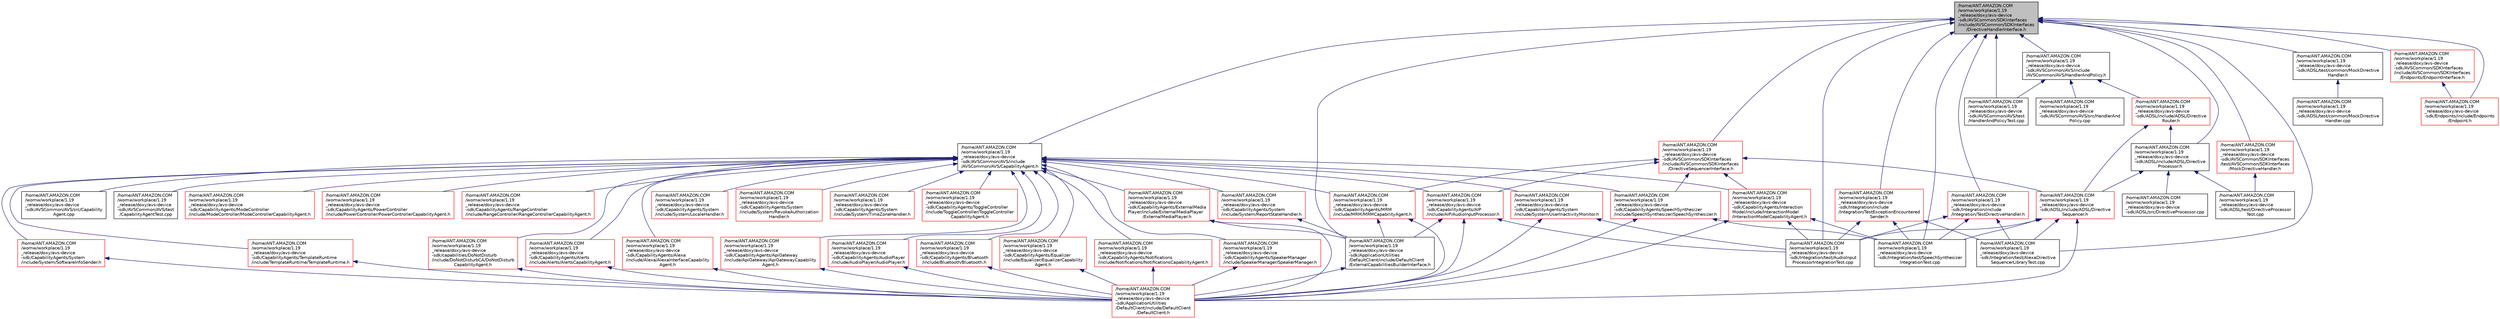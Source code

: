 digraph "/home/ANT.AMAZON.COM/womw/workplace/1.19_release/doxy/avs-device-sdk/AVSCommon/SDKInterfaces/include/AVSCommon/SDKInterfaces/DirectiveHandlerInterface.h"
{
  edge [fontname="Helvetica",fontsize="10",labelfontname="Helvetica",labelfontsize="10"];
  node [fontname="Helvetica",fontsize="10",shape=record];
  Node50 [label="/home/ANT.AMAZON.COM\l/womw/workplace/1.19\l_release/doxy/avs-device\l-sdk/AVSCommon/SDKInterfaces\l/include/AVSCommon/SDKInterfaces\l/DirectiveHandlerInterface.h",height=0.2,width=0.4,color="black", fillcolor="grey75", style="filled", fontcolor="black"];
  Node50 -> Node51 [dir="back",color="midnightblue",fontsize="10",style="solid",fontname="Helvetica"];
  Node51 [label="/home/ANT.AMAZON.COM\l/womw/workplace/1.19\l_release/doxy/avs-device\l-sdk/ADSL/include/ADSL/Directive\lProcessor.h",height=0.2,width=0.4,color="black", fillcolor="white", style="filled",URL="$_directive_processor_8h.html"];
  Node51 -> Node52 [dir="back",color="midnightblue",fontsize="10",style="solid",fontname="Helvetica"];
  Node52 [label="/home/ANT.AMAZON.COM\l/womw/workplace/1.19\l_release/doxy/avs-device\l-sdk/ADSL/include/ADSL/Directive\lSequencer.h",height=0.2,width=0.4,color="red", fillcolor="white", style="filled",URL="$_directive_sequencer_8h.html"];
  Node52 -> Node56 [dir="back",color="midnightblue",fontsize="10",style="solid",fontname="Helvetica"];
  Node56 [label="/home/ANT.AMAZON.COM\l/womw/workplace/1.19\l_release/doxy/avs-device\l-sdk/ApplicationUtilities\l/DefaultClient/include/DefaultClient\l/DefaultClient.h",height=0.2,width=0.4,color="red", fillcolor="white", style="filled",URL="$_default_client_8h.html"];
  Node52 -> Node70 [dir="back",color="midnightblue",fontsize="10",style="solid",fontname="Helvetica"];
  Node70 [label="/home/ANT.AMAZON.COM\l/womw/workplace/1.19\l_release/doxy/avs-device\l-sdk/Integration/test/AlexaDirective\lSequencerLibraryTest.cpp",height=0.2,width=0.4,color="black", fillcolor="white", style="filled",URL="$_alexa_directive_sequencer_library_test_8cpp.html"];
  Node52 -> Node71 [dir="back",color="midnightblue",fontsize="10",style="solid",fontname="Helvetica"];
  Node71 [label="/home/ANT.AMAZON.COM\l/womw/workplace/1.19\l_release/doxy/avs-device\l-sdk/Integration/test/AudioInput\lProcessorIntegrationTest.cpp",height=0.2,width=0.4,color="black", fillcolor="white", style="filled",URL="$_audio_input_processor_integration_test_8cpp.html"];
  Node52 -> Node73 [dir="back",color="midnightblue",fontsize="10",style="solid",fontname="Helvetica"];
  Node73 [label="/home/ANT.AMAZON.COM\l/womw/workplace/1.19\l_release/doxy/avs-device\l-sdk/Integration/test/SpeechSynthesizer\lIntegrationTest.cpp",height=0.2,width=0.4,color="black", fillcolor="white", style="filled",URL="$_speech_synthesizer_integration_test_8cpp.html"];
  Node51 -> Node74 [dir="back",color="midnightblue",fontsize="10",style="solid",fontname="Helvetica"];
  Node74 [label="/home/ANT.AMAZON.COM\l/womw/workplace/1.19\l_release/doxy/avs-device\l-sdk/ADSL/src/DirectiveProcessor.cpp",height=0.2,width=0.4,color="black", fillcolor="white", style="filled",URL="$_directive_processor_8cpp.html"];
  Node51 -> Node75 [dir="back",color="midnightblue",fontsize="10",style="solid",fontname="Helvetica"];
  Node75 [label="/home/ANT.AMAZON.COM\l/womw/workplace/1.19\l_release/doxy/avs-device\l-sdk/ADSL/test/DirectiveProcessor\lTest.cpp",height=0.2,width=0.4,color="black", fillcolor="white", style="filled",URL="$_directive_processor_test_8cpp.html"];
  Node50 -> Node76 [dir="back",color="midnightblue",fontsize="10",style="solid",fontname="Helvetica"];
  Node76 [label="/home/ANT.AMAZON.COM\l/womw/workplace/1.19\l_release/doxy/avs-device\l-sdk/ADSL/test/common/MockDirective\lHandler.h",height=0.2,width=0.4,color="black", fillcolor="white", style="filled",URL="$_a_d_s_l_2test_2common_2_mock_directive_handler_8h.html"];
  Node76 -> Node77 [dir="back",color="midnightblue",fontsize="10",style="solid",fontname="Helvetica"];
  Node77 [label="/home/ANT.AMAZON.COM\l/womw/workplace/1.19\l_release/doxy/avs-device\l-sdk/ADSL/test/common/MockDirective\lHandler.cpp",height=0.2,width=0.4,color="black", fillcolor="white", style="filled",URL="$_mock_directive_handler_8cpp.html"];
  Node50 -> Node78 [dir="back",color="midnightblue",fontsize="10",style="solid",fontname="Helvetica"];
  Node78 [label="/home/ANT.AMAZON.COM\l/womw/workplace/1.19\l_release/doxy/avs-device\l-sdk/ApplicationUtilities\l/DefaultClient/include/DefaultClient\l/ExternalCapabilitiesBuilderInterface.h",height=0.2,width=0.4,color="black", fillcolor="white", style="filled",URL="$_external_capabilities_builder_interface_8h.html"];
  Node78 -> Node56 [dir="back",color="midnightblue",fontsize="10",style="solid",fontname="Helvetica"];
  Node50 -> Node79 [dir="back",color="midnightblue",fontsize="10",style="solid",fontname="Helvetica"];
  Node79 [label="/home/ANT.AMAZON.COM\l/womw/workplace/1.19\l_release/doxy/avs-device\l-sdk/AVSCommon/AVS/include\l/AVSCommon/AVS/CapabilityAgent.h",height=0.2,width=0.4,color="black", fillcolor="white", style="filled",URL="$_capability_agent_8h.html"];
  Node79 -> Node80 [dir="back",color="midnightblue",fontsize="10",style="solid",fontname="Helvetica"];
  Node80 [label="/home/ANT.AMAZON.COM\l/womw/workplace/1.19\l_release/doxy/avs-device\l-sdk/AVSCommon/AVS/src/Capability\lAgent.cpp",height=0.2,width=0.4,color="black", fillcolor="white", style="filled",URL="$_capability_agent_8cpp.html"];
  Node79 -> Node81 [dir="back",color="midnightblue",fontsize="10",style="solid",fontname="Helvetica"];
  Node81 [label="/home/ANT.AMAZON.COM\l/womw/workplace/1.19\l_release/doxy/avs-device\l-sdk/AVSCommon/AVS/test\l/CapabilityAgentTest.cpp",height=0.2,width=0.4,color="black", fillcolor="white", style="filled",URL="$_capability_agent_test_8cpp.html"];
  Node79 -> Node82 [dir="back",color="midnightblue",fontsize="10",style="solid",fontname="Helvetica"];
  Node82 [label="/home/ANT.AMAZON.COM\l/womw/workplace/1.19\l_release/doxy/avs-device\l-sdk/capabilities/DoNotDisturb\l/include/DoNotDisturbCA/DoNotDisturb\lCapabilityAgent.h",height=0.2,width=0.4,color="red", fillcolor="white", style="filled",URL="$_do_not_disturb_capability_agent_8h.html"];
  Node82 -> Node56 [dir="back",color="midnightblue",fontsize="10",style="solid",fontname="Helvetica"];
  Node79 -> Node87 [dir="back",color="midnightblue",fontsize="10",style="solid",fontname="Helvetica"];
  Node87 [label="/home/ANT.AMAZON.COM\l/womw/workplace/1.19\l_release/doxy/avs-device\l-sdk/CapabilityAgents/AIP\l/include/AIP/AudioInputProcessor.h",height=0.2,width=0.4,color="red", fillcolor="white", style="filled",URL="$_audio_input_processor_8h.html"];
  Node87 -> Node56 [dir="back",color="midnightblue",fontsize="10",style="solid",fontname="Helvetica"];
  Node87 -> Node78 [dir="back",color="midnightblue",fontsize="10",style="solid",fontname="Helvetica"];
  Node87 -> Node71 [dir="back",color="midnightblue",fontsize="10",style="solid",fontname="Helvetica"];
  Node79 -> Node92 [dir="back",color="midnightblue",fontsize="10",style="solid",fontname="Helvetica"];
  Node92 [label="/home/ANT.AMAZON.COM\l/womw/workplace/1.19\l_release/doxy/avs-device\l-sdk/CapabilityAgents/Alerts\l/include/Alerts/AlertsCapabilityAgent.h",height=0.2,width=0.4,color="red", fillcolor="white", style="filled",URL="$_alerts_capability_agent_8h.html"];
  Node92 -> Node56 [dir="back",color="midnightblue",fontsize="10",style="solid",fontname="Helvetica"];
  Node79 -> Node95 [dir="back",color="midnightblue",fontsize="10",style="solid",fontname="Helvetica"];
  Node95 [label="/home/ANT.AMAZON.COM\l/womw/workplace/1.19\l_release/doxy/avs-device\l-sdk/CapabilityAgents/Alexa\l/include/Alexa/AlexaInterfaceCapability\lAgent.h",height=0.2,width=0.4,color="red", fillcolor="white", style="filled",URL="$_alexa_interface_capability_agent_8h.html"];
  Node95 -> Node56 [dir="back",color="midnightblue",fontsize="10",style="solid",fontname="Helvetica"];
  Node79 -> Node99 [dir="back",color="midnightblue",fontsize="10",style="solid",fontname="Helvetica"];
  Node99 [label="/home/ANT.AMAZON.COM\l/womw/workplace/1.19\l_release/doxy/avs-device\l-sdk/CapabilityAgents/ApiGateway\l/include/ApiGateway/ApiGatewayCapability\lAgent.h",height=0.2,width=0.4,color="red", fillcolor="white", style="filled",URL="$_api_gateway_capability_agent_8h.html"];
  Node99 -> Node56 [dir="back",color="midnightblue",fontsize="10",style="solid",fontname="Helvetica"];
  Node79 -> Node102 [dir="back",color="midnightblue",fontsize="10",style="solid",fontname="Helvetica"];
  Node102 [label="/home/ANT.AMAZON.COM\l/womw/workplace/1.19\l_release/doxy/avs-device\l-sdk/CapabilityAgents/AudioPlayer\l/include/AudioPlayer/AudioPlayer.h",height=0.2,width=0.4,color="red", fillcolor="white", style="filled",URL="$_audio_player_8h.html"];
  Node102 -> Node56 [dir="back",color="midnightblue",fontsize="10",style="solid",fontname="Helvetica"];
  Node79 -> Node105 [dir="back",color="midnightblue",fontsize="10",style="solid",fontname="Helvetica"];
  Node105 [label="/home/ANT.AMAZON.COM\l/womw/workplace/1.19\l_release/doxy/avs-device\l-sdk/CapabilityAgents/Bluetooth\l/include/Bluetooth/Bluetooth.h",height=0.2,width=0.4,color="red", fillcolor="white", style="filled",URL="$_bluetooth_8h.html"];
  Node105 -> Node56 [dir="back",color="midnightblue",fontsize="10",style="solid",fontname="Helvetica"];
  Node79 -> Node108 [dir="back",color="midnightblue",fontsize="10",style="solid",fontname="Helvetica"];
  Node108 [label="/home/ANT.AMAZON.COM\l/womw/workplace/1.19\l_release/doxy/avs-device\l-sdk/CapabilityAgents/Equalizer\l/include/Equalizer/EqualizerCapability\lAgent.h",height=0.2,width=0.4,color="red", fillcolor="white", style="filled",URL="$_equalizer_capability_agent_8h.html"];
  Node108 -> Node56 [dir="back",color="midnightblue",fontsize="10",style="solid",fontname="Helvetica"];
  Node79 -> Node110 [dir="back",color="midnightblue",fontsize="10",style="solid",fontname="Helvetica"];
  Node110 [label="/home/ANT.AMAZON.COM\l/womw/workplace/1.19\l_release/doxy/avs-device\l-sdk/CapabilityAgents/ExternalMedia\lPlayer/include/ExternalMediaPlayer\l/ExternalMediaPlayer.h",height=0.2,width=0.4,color="red", fillcolor="white", style="filled",URL="$_external_media_player_8h.html"];
  Node110 -> Node56 [dir="back",color="midnightblue",fontsize="10",style="solid",fontname="Helvetica"];
  Node110 -> Node78 [dir="back",color="midnightblue",fontsize="10",style="solid",fontname="Helvetica"];
  Node79 -> Node113 [dir="back",color="midnightblue",fontsize="10",style="solid",fontname="Helvetica"];
  Node113 [label="/home/ANT.AMAZON.COM\l/womw/workplace/1.19\l_release/doxy/avs-device\l-sdk/CapabilityAgents/Interaction\lModel/include/InteractionModel\l/InteractionModelCapabilityAgent.h",height=0.2,width=0.4,color="red", fillcolor="white", style="filled",URL="$_interaction_model_capability_agent_8h.html"];
  Node113 -> Node56 [dir="back",color="midnightblue",fontsize="10",style="solid",fontname="Helvetica"];
  Node113 -> Node71 [dir="back",color="midnightblue",fontsize="10",style="solid",fontname="Helvetica"];
  Node113 -> Node73 [dir="back",color="midnightblue",fontsize="10",style="solid",fontname="Helvetica"];
  Node79 -> Node116 [dir="back",color="midnightblue",fontsize="10",style="solid",fontname="Helvetica"];
  Node116 [label="/home/ANT.AMAZON.COM\l/womw/workplace/1.19\l_release/doxy/avs-device\l-sdk/CapabilityAgents/ModeController\l/include/ModeController/ModeControllerCapabilityAgent.h",height=0.2,width=0.4,color="red", fillcolor="white", style="filled",URL="$_mode_controller_capability_agent_8h.html"];
  Node79 -> Node119 [dir="back",color="midnightblue",fontsize="10",style="solid",fontname="Helvetica"];
  Node119 [label="/home/ANT.AMAZON.COM\l/womw/workplace/1.19\l_release/doxy/avs-device\l-sdk/CapabilityAgents/MRM\l/include/MRM/MRMCapabilityAgent.h",height=0.2,width=0.4,color="red", fillcolor="white", style="filled",URL="$_m_r_m_capability_agent_8h.html"];
  Node119 -> Node56 [dir="back",color="midnightblue",fontsize="10",style="solid",fontname="Helvetica"];
  Node119 -> Node78 [dir="back",color="midnightblue",fontsize="10",style="solid",fontname="Helvetica"];
  Node79 -> Node122 [dir="back",color="midnightblue",fontsize="10",style="solid",fontname="Helvetica"];
  Node122 [label="/home/ANT.AMAZON.COM\l/womw/workplace/1.19\l_release/doxy/avs-device\l-sdk/CapabilityAgents/Notifications\l/include/Notifications/NotificationsCapabilityAgent.h",height=0.2,width=0.4,color="red", fillcolor="white", style="filled",URL="$_notifications_capability_agent_8h.html"];
  Node122 -> Node56 [dir="back",color="midnightblue",fontsize="10",style="solid",fontname="Helvetica"];
  Node79 -> Node125 [dir="back",color="midnightblue",fontsize="10",style="solid",fontname="Helvetica"];
  Node125 [label="/home/ANT.AMAZON.COM\l/womw/workplace/1.19\l_release/doxy/avs-device\l-sdk/CapabilityAgents/PowerController\l/include/PowerController/PowerControllerCapabilityAgent.h",height=0.2,width=0.4,color="red", fillcolor="white", style="filled",URL="$_power_controller_capability_agent_8h.html"];
  Node79 -> Node128 [dir="back",color="midnightblue",fontsize="10",style="solid",fontname="Helvetica"];
  Node128 [label="/home/ANT.AMAZON.COM\l/womw/workplace/1.19\l_release/doxy/avs-device\l-sdk/CapabilityAgents/RangeController\l/include/RangeController/RangeControllerCapabilityAgent.h",height=0.2,width=0.4,color="red", fillcolor="white", style="filled",URL="$_range_controller_capability_agent_8h.html"];
  Node79 -> Node131 [dir="back",color="midnightblue",fontsize="10",style="solid",fontname="Helvetica"];
  Node131 [label="/home/ANT.AMAZON.COM\l/womw/workplace/1.19\l_release/doxy/avs-device\l-sdk/CapabilityAgents/SpeakerManager\l/include/SpeakerManager/SpeakerManager.h",height=0.2,width=0.4,color="red", fillcolor="white", style="filled",URL="$_speaker_manager_8h.html"];
  Node131 -> Node56 [dir="back",color="midnightblue",fontsize="10",style="solid",fontname="Helvetica"];
  Node79 -> Node134 [dir="back",color="midnightblue",fontsize="10",style="solid",fontname="Helvetica"];
  Node134 [label="/home/ANT.AMAZON.COM\l/womw/workplace/1.19\l_release/doxy/avs-device\l-sdk/CapabilityAgents/SpeechSynthesizer\l/include/SpeechSynthesizer/SpeechSynthesizer.h",height=0.2,width=0.4,color="red", fillcolor="white", style="filled",URL="$_speech_synthesizer_8h.html"];
  Node134 -> Node56 [dir="back",color="midnightblue",fontsize="10",style="solid",fontname="Helvetica"];
  Node134 -> Node73 [dir="back",color="midnightblue",fontsize="10",style="solid",fontname="Helvetica"];
  Node79 -> Node137 [dir="back",color="midnightblue",fontsize="10",style="solid",fontname="Helvetica"];
  Node137 [label="/home/ANT.AMAZON.COM\l/womw/workplace/1.19\l_release/doxy/avs-device\l-sdk/CapabilityAgents/System\l/include/System/LocaleHandler.h",height=0.2,width=0.4,color="red", fillcolor="white", style="filled",URL="$_locale_handler_8h.html"];
  Node79 -> Node140 [dir="back",color="midnightblue",fontsize="10",style="solid",fontname="Helvetica"];
  Node140 [label="/home/ANT.AMAZON.COM\l/womw/workplace/1.19\l_release/doxy/avs-device\l-sdk/CapabilityAgents/System\l/include/System/ReportStateHandler.h",height=0.2,width=0.4,color="red", fillcolor="white", style="filled",URL="$_report_state_handler_8h.html"];
  Node140 -> Node78 [dir="back",color="midnightblue",fontsize="10",style="solid",fontname="Helvetica"];
  Node79 -> Node143 [dir="back",color="midnightblue",fontsize="10",style="solid",fontname="Helvetica"];
  Node143 [label="/home/ANT.AMAZON.COM\l/womw/workplace/1.19\l_release/doxy/avs-device\l-sdk/CapabilityAgents/System\l/include/System/RevokeAuthorization\lHandler.h",height=0.2,width=0.4,color="red", fillcolor="white", style="filled",URL="$_revoke_authorization_handler_8h.html"];
  Node79 -> Node145 [dir="back",color="midnightblue",fontsize="10",style="solid",fontname="Helvetica"];
  Node145 [label="/home/ANT.AMAZON.COM\l/womw/workplace/1.19\l_release/doxy/avs-device\l-sdk/CapabilityAgents/System\l/include/System/SoftwareInfoSender.h",height=0.2,width=0.4,color="red", fillcolor="white", style="filled",URL="$_software_info_sender_8h.html"];
  Node145 -> Node56 [dir="back",color="midnightblue",fontsize="10",style="solid",fontname="Helvetica"];
  Node79 -> Node150 [dir="back",color="midnightblue",fontsize="10",style="solid",fontname="Helvetica"];
  Node150 [label="/home/ANT.AMAZON.COM\l/womw/workplace/1.19\l_release/doxy/avs-device\l-sdk/CapabilityAgents/System\l/include/System/TimeZoneHandler.h",height=0.2,width=0.4,color="red", fillcolor="white", style="filled",URL="$_time_zone_handler_8h.html"];
  Node79 -> Node153 [dir="back",color="midnightblue",fontsize="10",style="solid",fontname="Helvetica"];
  Node153 [label="/home/ANT.AMAZON.COM\l/womw/workplace/1.19\l_release/doxy/avs-device\l-sdk/CapabilityAgents/System\l/include/System/UserInactivityMonitor.h",height=0.2,width=0.4,color="red", fillcolor="white", style="filled",URL="$_user_inactivity_monitor_8h.html"];
  Node153 -> Node56 [dir="back",color="midnightblue",fontsize="10",style="solid",fontname="Helvetica"];
  Node153 -> Node71 [dir="back",color="midnightblue",fontsize="10",style="solid",fontname="Helvetica"];
  Node79 -> Node155 [dir="back",color="midnightblue",fontsize="10",style="solid",fontname="Helvetica"];
  Node155 [label="/home/ANT.AMAZON.COM\l/womw/workplace/1.19\l_release/doxy/avs-device\l-sdk/CapabilityAgents/TemplateRuntime\l/include/TemplateRuntime/TemplateRuntime.h",height=0.2,width=0.4,color="red", fillcolor="white", style="filled",URL="$_template_runtime_8h.html"];
  Node155 -> Node56 [dir="back",color="midnightblue",fontsize="10",style="solid",fontname="Helvetica"];
  Node79 -> Node158 [dir="back",color="midnightblue",fontsize="10",style="solid",fontname="Helvetica"];
  Node158 [label="/home/ANT.AMAZON.COM\l/womw/workplace/1.19\l_release/doxy/avs-device\l-sdk/CapabilityAgents/ToggleController\l/include/ToggleController/ToggleController\lCapabilityAgent.h",height=0.2,width=0.4,color="red", fillcolor="white", style="filled",URL="$_toggle_controller_capability_agent_8h.html"];
  Node50 -> Node161 [dir="back",color="midnightblue",fontsize="10",style="solid",fontname="Helvetica"];
  Node161 [label="/home/ANT.AMAZON.COM\l/womw/workplace/1.19\l_release/doxy/avs-device\l-sdk/AVSCommon/AVS/include\l/AVSCommon/AVS/HandlerAndPolicy.h",height=0.2,width=0.4,color="black", fillcolor="white", style="filled",URL="$_handler_and_policy_8h.html"];
  Node161 -> Node162 [dir="back",color="midnightblue",fontsize="10",style="solid",fontname="Helvetica"];
  Node162 [label="/home/ANT.AMAZON.COM\l/womw/workplace/1.19\l_release/doxy/avs-device\l-sdk/ADSL/include/ADSL/Directive\lRouter.h",height=0.2,width=0.4,color="red", fillcolor="white", style="filled",URL="$_directive_router_8h.html"];
  Node162 -> Node51 [dir="back",color="midnightblue",fontsize="10",style="solid",fontname="Helvetica"];
  Node162 -> Node52 [dir="back",color="midnightblue",fontsize="10",style="solid",fontname="Helvetica"];
  Node161 -> Node165 [dir="back",color="midnightblue",fontsize="10",style="solid",fontname="Helvetica"];
  Node165 [label="/home/ANT.AMAZON.COM\l/womw/workplace/1.19\l_release/doxy/avs-device\l-sdk/AVSCommon/AVS/src/HandlerAnd\lPolicy.cpp",height=0.2,width=0.4,color="black", fillcolor="white", style="filled",URL="$_handler_and_policy_8cpp.html"];
  Node161 -> Node166 [dir="back",color="midnightblue",fontsize="10",style="solid",fontname="Helvetica"];
  Node166 [label="/home/ANT.AMAZON.COM\l/womw/workplace/1.19\l_release/doxy/avs-device\l-sdk/AVSCommon/AVS/test\l/HandlerAndPolicyTest.cpp",height=0.2,width=0.4,color="black", fillcolor="white", style="filled",URL="$_handler_and_policy_test_8cpp.html"];
  Node50 -> Node166 [dir="back",color="midnightblue",fontsize="10",style="solid",fontname="Helvetica"];
  Node50 -> Node167 [dir="back",color="midnightblue",fontsize="10",style="solid",fontname="Helvetica"];
  Node167 [label="/home/ANT.AMAZON.COM\l/womw/workplace/1.19\l_release/doxy/avs-device\l-sdk/AVSCommon/SDKInterfaces\l/include/AVSCommon/SDKInterfaces\l/DirectiveSequencerInterface.h",height=0.2,width=0.4,color="red", fillcolor="white", style="filled",URL="$_directive_sequencer_interface_8h.html"];
  Node167 -> Node52 [dir="back",color="midnightblue",fontsize="10",style="solid",fontname="Helvetica"];
  Node167 -> Node87 [dir="back",color="midnightblue",fontsize="10",style="solid",fontname="Helvetica"];
  Node167 -> Node113 [dir="back",color="midnightblue",fontsize="10",style="solid",fontname="Helvetica"];
  Node167 -> Node119 [dir="back",color="midnightblue",fontsize="10",style="solid",fontname="Helvetica"];
  Node167 -> Node134 [dir="back",color="midnightblue",fontsize="10",style="solid",fontname="Helvetica"];
  Node50 -> Node183 [dir="back",color="midnightblue",fontsize="10",style="solid",fontname="Helvetica"];
  Node183 [label="/home/ANT.AMAZON.COM\l/womw/workplace/1.19\l_release/doxy/avs-device\l-sdk/AVSCommon/SDKInterfaces\l/include/AVSCommon/SDKInterfaces\l/Endpoints/EndpointInterface.h",height=0.2,width=0.4,color="red", fillcolor="white", style="filled",URL="$_endpoint_interface_8h.html"];
  Node183 -> Node188 [dir="back",color="midnightblue",fontsize="10",style="solid",fontname="Helvetica"];
  Node188 [label="/home/ANT.AMAZON.COM\l/womw/workplace/1.19\l_release/doxy/avs-device\l-sdk/Endpoints/include/Endpoints\l/Endpoint.h",height=0.2,width=0.4,color="red", fillcolor="white", style="filled",URL="$_endpoint_8h.html"];
  Node50 -> Node190 [dir="back",color="midnightblue",fontsize="10",style="solid",fontname="Helvetica"];
  Node190 [label="/home/ANT.AMAZON.COM\l/womw/workplace/1.19\l_release/doxy/avs-device\l-sdk/AVSCommon/SDKInterfaces\l/test/AVSCommon/SDKInterfaces\l/MockDirectiveHandler.h",height=0.2,width=0.4,color="red", fillcolor="white", style="filled",URL="$_a_v_s_common_2_s_d_k_interfaces_2test_2_a_v_s_common_2_s_d_k_interfaces_2_mock_directive_handler_8h.html"];
  Node190 -> Node75 [dir="back",color="midnightblue",fontsize="10",style="solid",fontname="Helvetica"];
  Node50 -> Node188 [dir="back",color="midnightblue",fontsize="10",style="solid",fontname="Helvetica"];
  Node50 -> Node191 [dir="back",color="midnightblue",fontsize="10",style="solid",fontname="Helvetica"];
  Node191 [label="/home/ANT.AMAZON.COM\l/womw/workplace/1.19\l_release/doxy/avs-device\l-sdk/Integration/include\l/Integration/TestDirectiveHandler.h",height=0.2,width=0.4,color="red", fillcolor="white", style="filled",URL="$_test_directive_handler_8h.html"];
  Node191 -> Node70 [dir="back",color="midnightblue",fontsize="10",style="solid",fontname="Helvetica"];
  Node191 -> Node71 [dir="back",color="midnightblue",fontsize="10",style="solid",fontname="Helvetica"];
  Node191 -> Node73 [dir="back",color="midnightblue",fontsize="10",style="solid",fontname="Helvetica"];
  Node50 -> Node193 [dir="back",color="midnightblue",fontsize="10",style="solid",fontname="Helvetica"];
  Node193 [label="/home/ANT.AMAZON.COM\l/womw/workplace/1.19\l_release/doxy/avs-device\l-sdk/Integration/include\l/Integration/TestExceptionEncountered\lSender.h",height=0.2,width=0.4,color="red", fillcolor="white", style="filled",URL="$_test_exception_encountered_sender_8h.html"];
  Node193 -> Node70 [dir="back",color="midnightblue",fontsize="10",style="solid",fontname="Helvetica"];
  Node193 -> Node71 [dir="back",color="midnightblue",fontsize="10",style="solid",fontname="Helvetica"];
  Node193 -> Node73 [dir="back",color="midnightblue",fontsize="10",style="solid",fontname="Helvetica"];
  Node50 -> Node70 [dir="back",color="midnightblue",fontsize="10",style="solid",fontname="Helvetica"];
  Node50 -> Node71 [dir="back",color="midnightblue",fontsize="10",style="solid",fontname="Helvetica"];
  Node50 -> Node73 [dir="back",color="midnightblue",fontsize="10",style="solid",fontname="Helvetica"];
}
